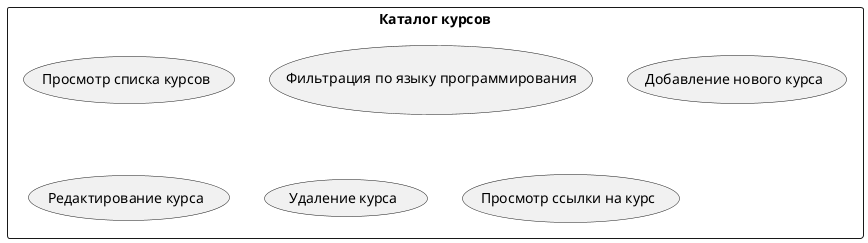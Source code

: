@startuml
rectangle "Каталог курсов" {
  usecase "Просмотр списка курсов" as UC_View
  usecase "Фильтрация по языку программирования" as UC_Filter
  usecase "Добавление нового курса" as UC_Add
  usecase "Редактирование курса" as UC_Edit
  usecase "Удаление курса" as UC_Delete
  usecase "Просмотр ссылки на курс" as UC_Link
}
@enduml
